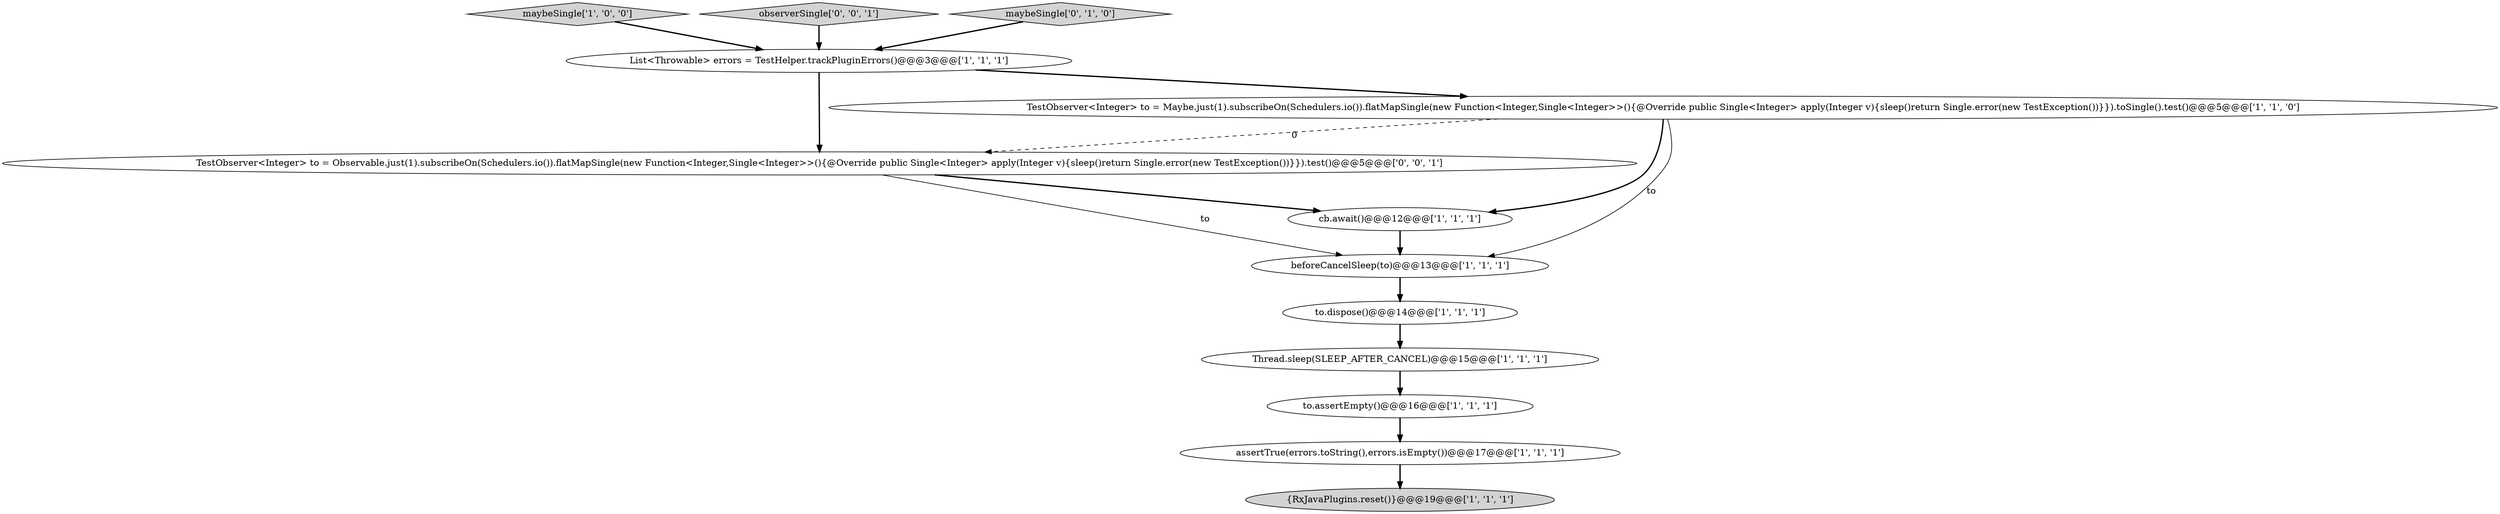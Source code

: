 digraph {
5 [style = filled, label = "to.dispose()@@@14@@@['1', '1', '1']", fillcolor = white, shape = ellipse image = "AAA0AAABBB1BBB"];
11 [style = filled, label = "TestObserver<Integer> to = Observable.just(1).subscribeOn(Schedulers.io()).flatMapSingle(new Function<Integer,Single<Integer>>(){@Override public Single<Integer> apply(Integer v){sleep()return Single.error(new TestException())}}).test()@@@5@@@['0', '0', '1']", fillcolor = white, shape = ellipse image = "AAA0AAABBB3BBB"];
0 [style = filled, label = "TestObserver<Integer> to = Maybe.just(1).subscribeOn(Schedulers.io()).flatMapSingle(new Function<Integer,Single<Integer>>(){@Override public Single<Integer> apply(Integer v){sleep()return Single.error(new TestException())}}).toSingle().test()@@@5@@@['1', '1', '0']", fillcolor = white, shape = ellipse image = "AAA0AAABBB1BBB"];
6 [style = filled, label = "beforeCancelSleep(to)@@@13@@@['1', '1', '1']", fillcolor = white, shape = ellipse image = "AAA0AAABBB1BBB"];
3 [style = filled, label = "cb.await()@@@12@@@['1', '1', '1']", fillcolor = white, shape = ellipse image = "AAA0AAABBB1BBB"];
8 [style = filled, label = "maybeSingle['1', '0', '0']", fillcolor = lightgray, shape = diamond image = "AAA0AAABBB1BBB"];
12 [style = filled, label = "observerSingle['0', '0', '1']", fillcolor = lightgray, shape = diamond image = "AAA0AAABBB3BBB"];
1 [style = filled, label = "to.assertEmpty()@@@16@@@['1', '1', '1']", fillcolor = white, shape = ellipse image = "AAA0AAABBB1BBB"];
9 [style = filled, label = "{RxJavaPlugins.reset()}@@@19@@@['1', '1', '1']", fillcolor = lightgray, shape = ellipse image = "AAA0AAABBB1BBB"];
2 [style = filled, label = "Thread.sleep(SLEEP_AFTER_CANCEL)@@@15@@@['1', '1', '1']", fillcolor = white, shape = ellipse image = "AAA0AAABBB1BBB"];
7 [style = filled, label = "List<Throwable> errors = TestHelper.trackPluginErrors()@@@3@@@['1', '1', '1']", fillcolor = white, shape = ellipse image = "AAA0AAABBB1BBB"];
4 [style = filled, label = "assertTrue(errors.toString(),errors.isEmpty())@@@17@@@['1', '1', '1']", fillcolor = white, shape = ellipse image = "AAA0AAABBB1BBB"];
10 [style = filled, label = "maybeSingle['0', '1', '0']", fillcolor = lightgray, shape = diamond image = "AAA0AAABBB2BBB"];
5->2 [style = bold, label=""];
8->7 [style = bold, label=""];
11->3 [style = bold, label=""];
10->7 [style = bold, label=""];
12->7 [style = bold, label=""];
0->11 [style = dashed, label="0"];
0->3 [style = bold, label=""];
4->9 [style = bold, label=""];
7->11 [style = bold, label=""];
7->0 [style = bold, label=""];
2->1 [style = bold, label=""];
11->6 [style = solid, label="to"];
6->5 [style = bold, label=""];
1->4 [style = bold, label=""];
3->6 [style = bold, label=""];
0->6 [style = solid, label="to"];
}
